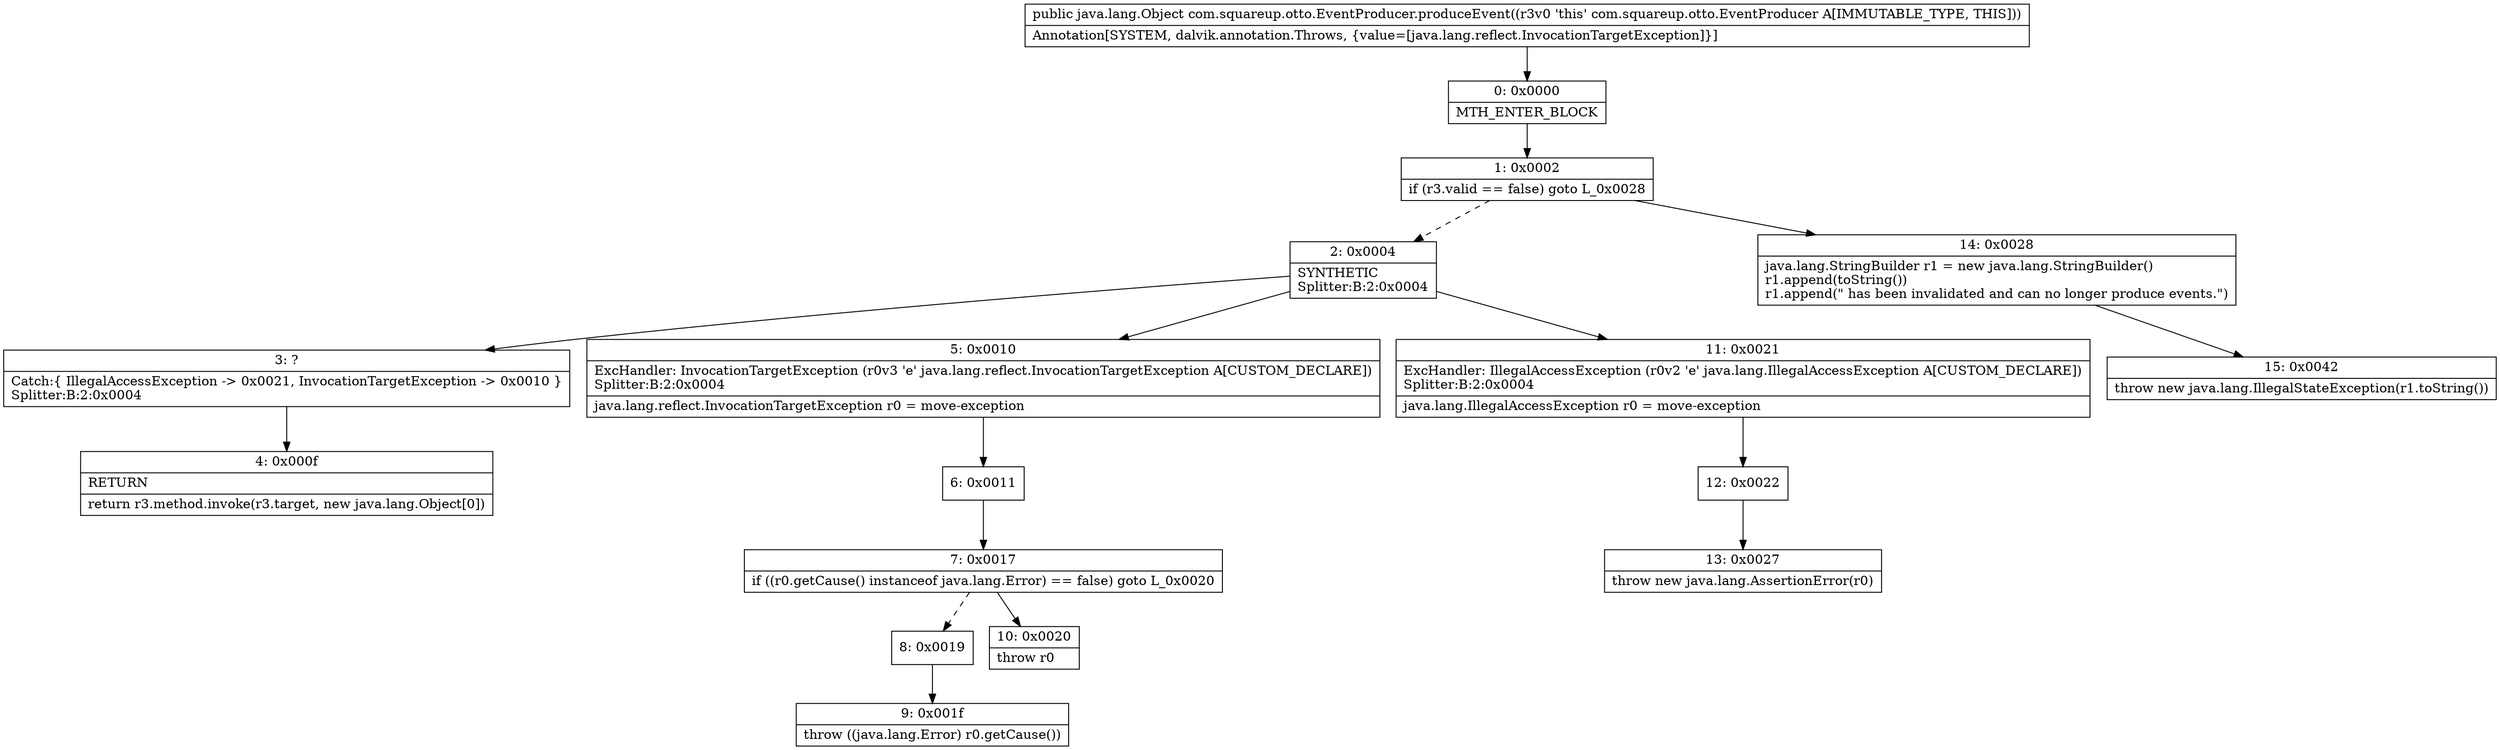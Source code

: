 digraph "CFG forcom.squareup.otto.EventProducer.produceEvent()Ljava\/lang\/Object;" {
Node_0 [shape=record,label="{0\:\ 0x0000|MTH_ENTER_BLOCK\l}"];
Node_1 [shape=record,label="{1\:\ 0x0002|if (r3.valid == false) goto L_0x0028\l}"];
Node_2 [shape=record,label="{2\:\ 0x0004|SYNTHETIC\lSplitter:B:2:0x0004\l}"];
Node_3 [shape=record,label="{3\:\ ?|Catch:\{ IllegalAccessException \-\> 0x0021, InvocationTargetException \-\> 0x0010 \}\lSplitter:B:2:0x0004\l}"];
Node_4 [shape=record,label="{4\:\ 0x000f|RETURN\l|return r3.method.invoke(r3.target, new java.lang.Object[0])\l}"];
Node_5 [shape=record,label="{5\:\ 0x0010|ExcHandler: InvocationTargetException (r0v3 'e' java.lang.reflect.InvocationTargetException A[CUSTOM_DECLARE])\lSplitter:B:2:0x0004\l|java.lang.reflect.InvocationTargetException r0 = move\-exception\l}"];
Node_6 [shape=record,label="{6\:\ 0x0011}"];
Node_7 [shape=record,label="{7\:\ 0x0017|if ((r0.getCause() instanceof java.lang.Error) == false) goto L_0x0020\l}"];
Node_8 [shape=record,label="{8\:\ 0x0019}"];
Node_9 [shape=record,label="{9\:\ 0x001f|throw ((java.lang.Error) r0.getCause())\l}"];
Node_10 [shape=record,label="{10\:\ 0x0020|throw r0\l}"];
Node_11 [shape=record,label="{11\:\ 0x0021|ExcHandler: IllegalAccessException (r0v2 'e' java.lang.IllegalAccessException A[CUSTOM_DECLARE])\lSplitter:B:2:0x0004\l|java.lang.IllegalAccessException r0 = move\-exception\l}"];
Node_12 [shape=record,label="{12\:\ 0x0022}"];
Node_13 [shape=record,label="{13\:\ 0x0027|throw new java.lang.AssertionError(r0)\l}"];
Node_14 [shape=record,label="{14\:\ 0x0028|java.lang.StringBuilder r1 = new java.lang.StringBuilder()\lr1.append(toString())\lr1.append(\" has been invalidated and can no longer produce events.\")\l}"];
Node_15 [shape=record,label="{15\:\ 0x0042|throw new java.lang.IllegalStateException(r1.toString())\l}"];
MethodNode[shape=record,label="{public java.lang.Object com.squareup.otto.EventProducer.produceEvent((r3v0 'this' com.squareup.otto.EventProducer A[IMMUTABLE_TYPE, THIS]))  | Annotation[SYSTEM, dalvik.annotation.Throws, \{value=[java.lang.reflect.InvocationTargetException]\}]\l}"];
MethodNode -> Node_0;
Node_0 -> Node_1;
Node_1 -> Node_2[style=dashed];
Node_1 -> Node_14;
Node_2 -> Node_3;
Node_2 -> Node_11;
Node_2 -> Node_5;
Node_3 -> Node_4;
Node_5 -> Node_6;
Node_6 -> Node_7;
Node_7 -> Node_8[style=dashed];
Node_7 -> Node_10;
Node_8 -> Node_9;
Node_11 -> Node_12;
Node_12 -> Node_13;
Node_14 -> Node_15;
}

